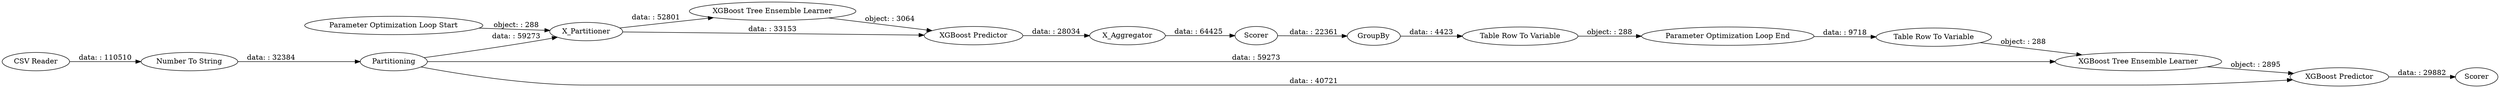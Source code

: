 digraph {
	"-6955916979980416179_150" [label="Parameter Optimization Loop End"]
	"-6955916979980416179_153" [label="XGBoost Tree Ensemble Learner"]
	"-6955916979980416179_155" [label=Scorer]
	"-6955916979980416179_158" [label="XGBoost Tree Ensemble Learner"]
	"-6955916979980416179_4" [label=Partitioning]
	"-6955916979980416179_156" [label=X_Partitioner]
	"-6955916979980416179_146" [label=Scorer]
	"-6955916979980416179_159" [label="Parameter Optimization Loop Start"]
	"-6955916979980416179_6" [label="XGBoost Predictor"]
	"-6955916979980416179_3" [label="Number To String"]
	"-6955916979980416179_1" [label="CSV Reader"]
	"-6955916979980416179_152" [label="Table Row To Variable"]
	"-6955916979980416179_154" [label="XGBoost Predictor"]
	"-6955916979980416179_157" [label=X_Aggregator]
	"-6955916979980416179_147" [label=GroupBy]
	"-6955916979980416179_151" [label="Table Row To Variable"]
	"-6955916979980416179_156" -> "-6955916979980416179_158" [label="data: : 52801"]
	"-6955916979980416179_156" -> "-6955916979980416179_6" [label="data: : 33153"]
	"-6955916979980416179_158" -> "-6955916979980416179_6" [label="object: : 3064"]
	"-6955916979980416179_4" -> "-6955916979980416179_154" [label="data: : 40721"]
	"-6955916979980416179_157" -> "-6955916979980416179_146" [label="data: : 64425"]
	"-6955916979980416179_3" -> "-6955916979980416179_4" [label="data: : 32384"]
	"-6955916979980416179_4" -> "-6955916979980416179_156" [label="data: : 59273"]
	"-6955916979980416179_1" -> "-6955916979980416179_3" [label="data: : 110510"]
	"-6955916979980416179_4" -> "-6955916979980416179_153" [label="data: : 59273"]
	"-6955916979980416179_150" -> "-6955916979980416179_152" [label="data: : 9718"]
	"-6955916979980416179_152" -> "-6955916979980416179_153" [label="object: : 288"]
	"-6955916979980416179_153" -> "-6955916979980416179_154" [label="object: : 2895"]
	"-6955916979980416179_151" -> "-6955916979980416179_150" [label="object: : 288"]
	"-6955916979980416179_159" -> "-6955916979980416179_156" [label="object: : 288"]
	"-6955916979980416179_6" -> "-6955916979980416179_157" [label="data: : 28034"]
	"-6955916979980416179_154" -> "-6955916979980416179_155" [label="data: : 29882"]
	"-6955916979980416179_146" -> "-6955916979980416179_147" [label="data: : 22361"]
	"-6955916979980416179_147" -> "-6955916979980416179_151" [label="data: : 4423"]
	rankdir=LR
}
